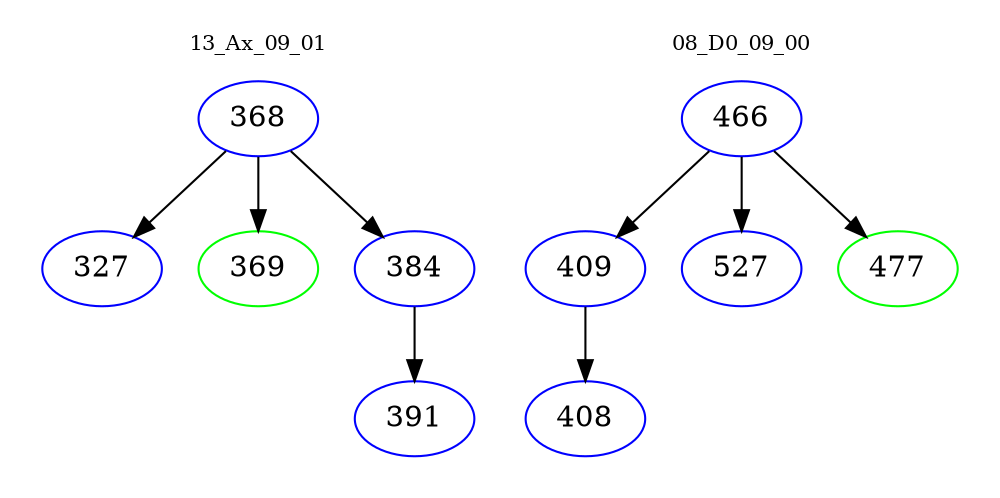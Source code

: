 digraph{
subgraph cluster_0 {
color = white
label = "13_Ax_09_01";
fontsize=10;
T0_368 [label="368", color="blue"]
T0_368 -> T0_327 [color="black"]
T0_327 [label="327", color="blue"]
T0_368 -> T0_369 [color="black"]
T0_369 [label="369", color="green"]
T0_368 -> T0_384 [color="black"]
T0_384 [label="384", color="blue"]
T0_384 -> T0_391 [color="black"]
T0_391 [label="391", color="blue"]
}
subgraph cluster_1 {
color = white
label = "08_D0_09_00";
fontsize=10;
T1_466 [label="466", color="blue"]
T1_466 -> T1_409 [color="black"]
T1_409 [label="409", color="blue"]
T1_409 -> T1_408 [color="black"]
T1_408 [label="408", color="blue"]
T1_466 -> T1_527 [color="black"]
T1_527 [label="527", color="blue"]
T1_466 -> T1_477 [color="black"]
T1_477 [label="477", color="green"]
}
}
